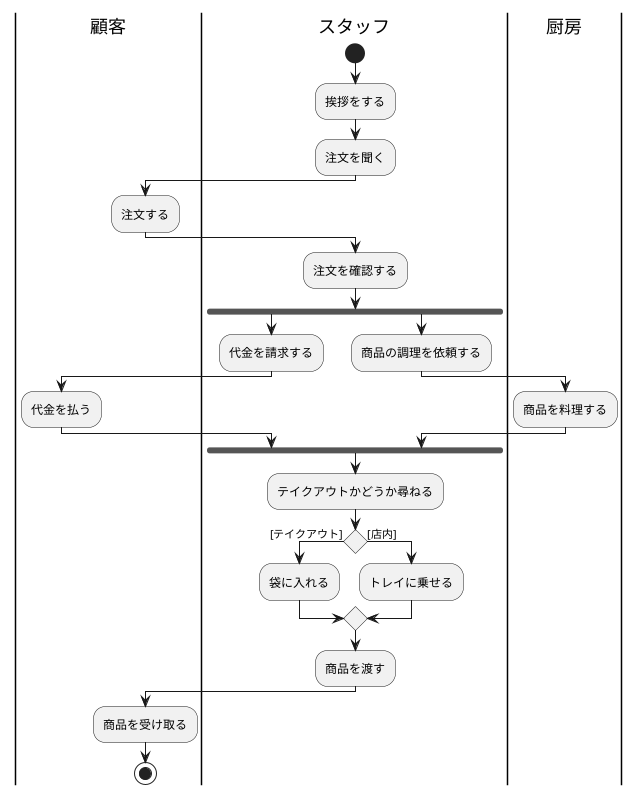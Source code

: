@startuml

|顧客|
|スタッフ|
|厨房|

|スタッフ|
start
:挨拶をする;
:注文を聞く;
|スタッフ|
    |顧客|
    :注文する;
    |顧客|
|スタッフ|
:注文を確認する;
fork
:代金を請求する;
|スタッフ|
    |顧客|
    :代金を払う;
    |顧客|
|スタッフ|
fork again
:商品の調理を依頼する;
|スタッフ|
    |厨房|
    :商品を料理する;
    |厨房|
|スタッフ|
fork end
:テイクアウトかどうか尋ねる;
if () is ([テイクアウト]) then
:袋に入れる;
else ([店内])
:トレイに乗せる;
endif
:商品を渡す;
|スタッフ|
    |顧客|
    :商品を受け取る;
    |顧客|

stop

@enduml